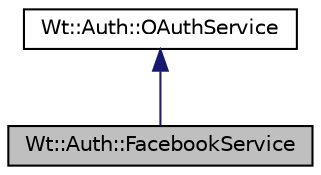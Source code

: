 digraph "Wt::Auth::FacebookService"
{
 // LATEX_PDF_SIZE
  edge [fontname="Helvetica",fontsize="10",labelfontname="Helvetica",labelfontsize="10"];
  node [fontname="Helvetica",fontsize="10",shape=record];
  Node1 [label="Wt::Auth::FacebookService",height=0.2,width=0.4,color="black", fillcolor="grey75", style="filled", fontcolor="black",tooltip="OAuth service for Facebook as third-party authenticator."];
  Node2 -> Node1 [dir="back",color="midnightblue",fontsize="10",style="solid"];
  Node2 [label="Wt::Auth::OAuthService",height=0.2,width=0.4,color="black", fillcolor="white", style="filled",URL="$classWt_1_1Auth_1_1OAuthService.html",tooltip="An OAuth authorization (and authentication) service provider."];
}
